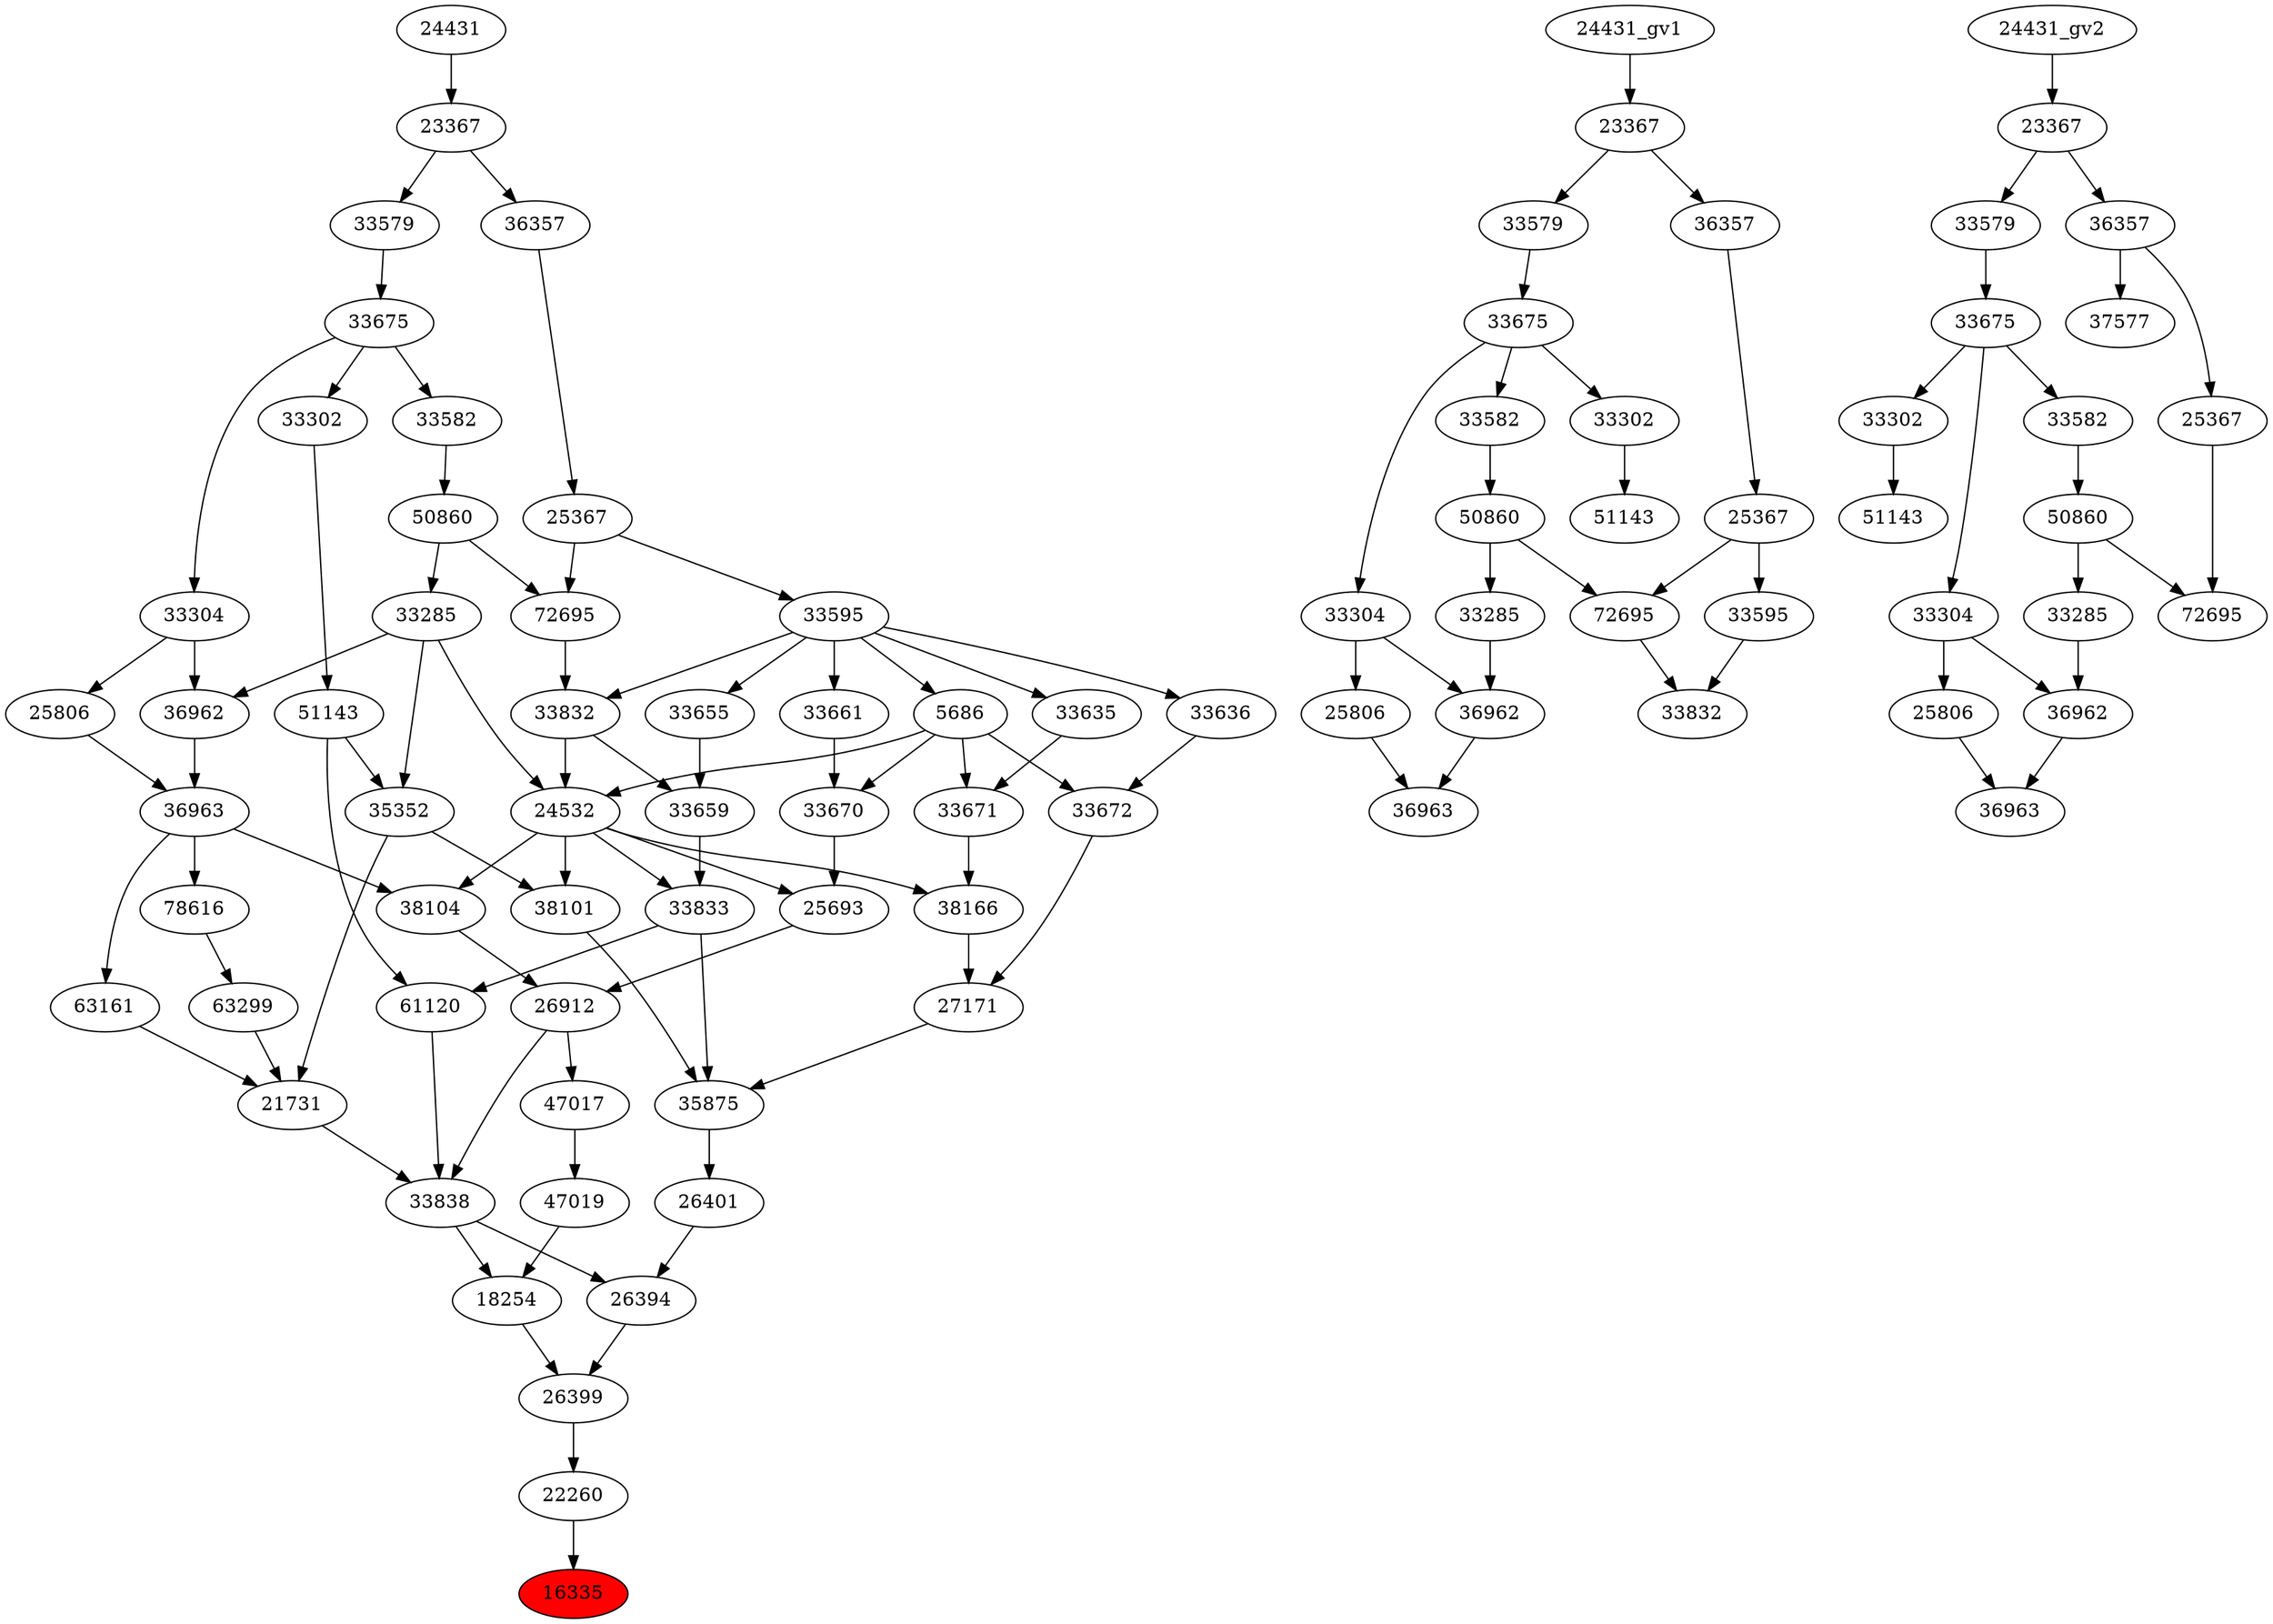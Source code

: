 strict digraph root {
	node [label="\N"];
	{
		node [fillcolor="",
			label="\N",
			style=""
		];
		16335		 [fillcolor=red,
			label=16335,
			style=filled];
		22260		 [label=22260];
		22260 -> 16335;
		26399		 [label=26399];
		26399 -> 22260;
		26394		 [label=26394];
		26394 -> 26399;
		18254		 [label=18254];
		18254 -> 26399;
		33838		 [label=33838];
		33838 -> 26394;
		33838 -> 18254;
		26401		 [label=26401];
		26401 -> 26394;
		47019		 [label=47019];
		47019 -> 18254;
		21731		 [label=21731];
		21731 -> 33838;
		26912		 [label=26912];
		26912 -> 33838;
		47017		 [label=47017];
		26912 -> 47017;
		61120		 [label=61120];
		61120 -> 33838;
		35875		 [label=35875];
		35875 -> 26401;
		47017 -> 47019;
		35352		 [label=35352];
		35352 -> 21731;
		38101		 [label=38101];
		35352 -> 38101;
		63161		 [label=63161];
		63161 -> 21731;
		63299		 [label=63299];
		63299 -> 21731;
		38104		 [label=38104];
		38104 -> 26912;
		25693		 [label=25693];
		25693 -> 26912;
		51143		 [label=51143];
		51143 -> 61120;
		51143 -> 35352;
		33833		 [label=33833];
		33833 -> 61120;
		33833 -> 35875;
		27171		 [label=27171];
		27171 -> 35875;
		38101 -> 35875;
		33285		 [label=33285];
		33285 -> 35352;
		24532		 [label=24532];
		33285 -> 24532;
		36962		 [label=36962];
		33285 -> 36962;
		36963		 [label=36963];
		36963 -> 63161;
		36963 -> 38104;
		78616		 [label=78616];
		36963 -> 78616;
		78616 -> 63299;
		24532 -> 38104;
		24532 -> 25693;
		24532 -> 33833;
		24532 -> 38101;
		38166		 [label=38166];
		24532 -> 38166;
		33670		 [label=33670];
		33670 -> 25693;
		33302		 [label=33302];
		33302 -> 51143;
		33659		 [label=33659];
		33659 -> 33833;
		33672		 [label=33672];
		33672 -> 27171;
		38166 -> 27171;
		50860		 [label=50860];
		50860 -> 33285;
		72695		 [label=72695];
		50860 -> 72695;
		36962 -> 36963;
		25806		 [label=25806];
		25806 -> 36963;
		5686		 [label=5686];
		5686 -> 24532;
		5686 -> 33670;
		5686 -> 33672;
		33671		 [label=33671];
		5686 -> 33671;
		33832		 [label=33832];
		33832 -> 24532;
		33832 -> 33659;
		33661		 [label=33661];
		33661 -> 33670;
		33675		 [label=33675];
		33675 -> 33302;
		33582		 [label=33582];
		33675 -> 33582;
		33304		 [label=33304];
		33675 -> 33304;
		33655		 [label=33655];
		33655 -> 33659;
		33636		 [label=33636];
		33636 -> 33672;
		33671 -> 38166;
		33582 -> 50860;
		33304 -> 36962;
		33304 -> 25806;
		33595		 [label=33595];
		33595 -> 5686;
		33595 -> 33832;
		33595 -> 33661;
		33595 -> 33655;
		33595 -> 33636;
		33635		 [label=33635];
		33595 -> 33635;
		72695 -> 33832;
		33579		 [label=33579];
		33579 -> 33675;
		33635 -> 33671;
		25367		 [label=25367];
		25367 -> 33595;
		25367 -> 72695;
		23367		 [label=23367];
		23367 -> 33579;
		36357		 [label=36357];
		23367 -> 36357;
		36357 -> 25367;
		24431		 [label=24431];
		24431 -> 23367;
	}
	{
		node [label="\N"];
		"51143_gv1"		 [label=51143];
		"33302_gv1"		 [label=33302];
		"33302_gv1" -> "51143_gv1";
		"33285_gv1"		 [label=33285];
		"36962_gv1"		 [label=36962];
		"33285_gv1" -> "36962_gv1";
		"50860_gv1"		 [label=50860];
		"50860_gv1" -> "33285_gv1";
		"72695_gv1"		 [label=72695];
		"50860_gv1" -> "72695_gv1";
		"36963_gv1"		 [label=36963];
		"36962_gv1" -> "36963_gv1";
		"25806_gv1"		 [label=25806];
		"25806_gv1" -> "36963_gv1";
		"33675_gv1"		 [label=33675];
		"33675_gv1" -> "33302_gv1";
		"33582_gv1"		 [label=33582];
		"33675_gv1" -> "33582_gv1";
		"33304_gv1"		 [label=33304];
		"33675_gv1" -> "33304_gv1";
		"33582_gv1" -> "50860_gv1";
		"33304_gv1" -> "36962_gv1";
		"33304_gv1" -> "25806_gv1";
		"33832_gv1"		 [label=33832];
		"72695_gv1" -> "33832_gv1";
		"33595_gv1"		 [label=33595];
		"33595_gv1" -> "33832_gv1";
		"33579_gv1"		 [label=33579];
		"33579_gv1" -> "33675_gv1";
		"25367_gv1"		 [label=25367];
		"25367_gv1" -> "72695_gv1";
		"25367_gv1" -> "33595_gv1";
		"23367_gv1"		 [label=23367];
		"23367_gv1" -> "33579_gv1";
		"36357_gv1"		 [label=36357];
		"23367_gv1" -> "36357_gv1";
		"36357_gv1" -> "25367_gv1";
		"24431_gv1" -> "23367_gv1";
	}
	{
		node [label="\N"];
		"50860_gv2"		 [label=50860];
		"33285_gv2"		 [label=33285];
		"50860_gv2" -> "33285_gv2";
		"72695_gv2"		 [label=72695];
		"50860_gv2" -> "72695_gv2";
		"33582_gv2"		 [label=33582];
		"33582_gv2" -> "50860_gv2";
		"36962_gv2"		 [label=36962];
		"33285_gv2" -> "36962_gv2";
		"51143_gv2"		 [label=51143];
		"33302_gv2"		 [label=33302];
		"33302_gv2" -> "51143_gv2";
		"33675_gv2"		 [label=33675];
		"33675_gv2" -> "33582_gv2";
		"33675_gv2" -> "33302_gv2";
		"33304_gv2"		 [label=33304];
		"33675_gv2" -> "33304_gv2";
		"36963_gv2"		 [label=36963];
		"36962_gv2" -> "36963_gv2";
		"25806_gv2"		 [label=25806];
		"25806_gv2" -> "36963_gv2";
		"33579_gv2"		 [label=33579];
		"33579_gv2" -> "33675_gv2";
		"25367_gv2"		 [label=25367];
		"25367_gv2" -> "72695_gv2";
		"33304_gv2" -> "36962_gv2";
		"33304_gv2" -> "25806_gv2";
		"23367_gv2"		 [label=23367];
		"23367_gv2" -> "33579_gv2";
		"36357_gv2"		 [label=36357];
		"23367_gv2" -> "36357_gv2";
		"36357_gv2" -> "25367_gv2";
		37577		 [label=37577];
		"36357_gv2" -> 37577;
		"24431_gv2" -> "23367_gv2";
	}
}
